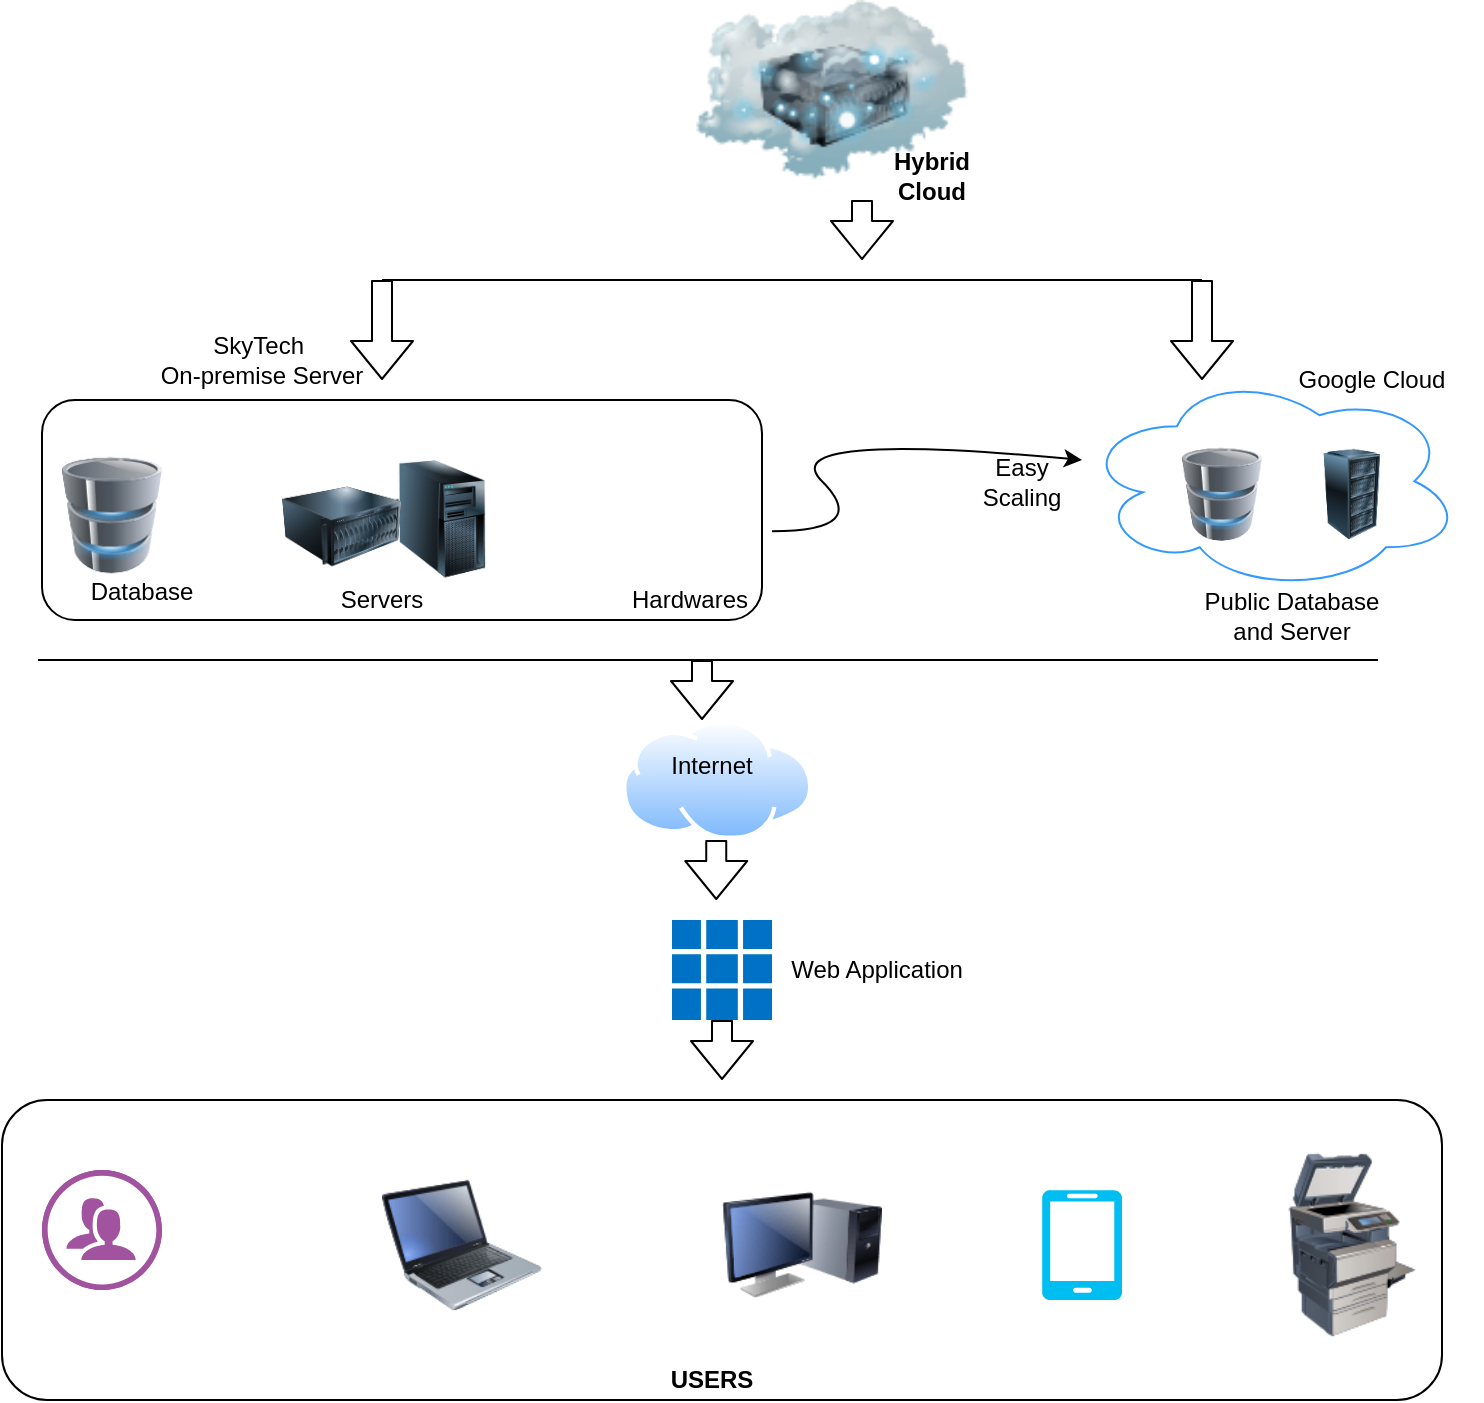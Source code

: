 <mxfile version="14.9.3" type="github">
  <diagram id="kS75LC0HYHwZPWsxQ0Zi" name="Page-1">
    <mxGraphModel dx="1112" dy="513" grid="1" gridSize="10" guides="1" tooltips="1" connect="1" arrows="1" fold="1" page="1" pageScale="1" pageWidth="827" pageHeight="1169" math="0" shadow="0">
      <root>
        <mxCell id="0" />
        <mxCell id="1" parent="0" />
        <mxCell id="0HlqgILHjbmQll7jfw30-7" value="" style="ellipse;shape=cloud;whiteSpace=wrap;html=1;strokeColor=#3399FF;" vertex="1" parent="1">
          <mxGeometry x="630" y="185.63" width="190" height="110" as="geometry" />
        </mxCell>
        <mxCell id="0HlqgILHjbmQll7jfw30-2" value="" style="rounded=1;whiteSpace=wrap;html=1;" vertex="1" parent="1">
          <mxGeometry x="110" y="200" width="360" height="110" as="geometry" />
        </mxCell>
        <mxCell id="D1UB6xD3hrkQLUXSYkU2-18" value="" style="rounded=1;whiteSpace=wrap;html=1;" parent="1" vertex="1">
          <mxGeometry x="90" y="550" width="720" height="150" as="geometry" />
        </mxCell>
        <mxCell id="D1UB6xD3hrkQLUXSYkU2-2" value="" style="image;html=1;image=img/lib/clip_art/networking/Cloud_Server_128x128.png" parent="1" vertex="1">
          <mxGeometry x="400" width="210" height="90" as="geometry" />
        </mxCell>
        <mxCell id="D1UB6xD3hrkQLUXSYkU2-3" value="" style="image;html=1;image=img/lib/clip_art/computers/Database_128x128.png" parent="1" vertex="1">
          <mxGeometry x="120" y="220" width="50" height="75" as="geometry" />
        </mxCell>
        <mxCell id="D1UB6xD3hrkQLUXSYkU2-4" value="" style="image;html=1;image=img/lib/clip_art/computers/Server_Tower_128x128.png" parent="1" vertex="1">
          <mxGeometry x="280" y="230" width="60" height="58.75" as="geometry" />
        </mxCell>
        <mxCell id="D1UB6xD3hrkQLUXSYkU2-5" value="" style="image;html=1;image=img/lib/clip_art/computers/Server_128x128.png" parent="1" vertex="1">
          <mxGeometry x="230" y="240" width="60" height="46.25" as="geometry" />
        </mxCell>
        <mxCell id="D1UB6xD3hrkQLUXSYkU2-6" value="" style="shape=image;html=1;verticalAlign=top;verticalLabelPosition=bottom;labelBackgroundColor=#ffffff;imageAspect=0;aspect=fixed;image=https://cdn1.iconfinder.com/data/icons/DarkGlass_Reworked/128x128/apps/redhat-system_tools.png" parent="1" vertex="1">
          <mxGeometry x="400" y="230.63" width="65" height="65" as="geometry" />
        </mxCell>
        <mxCell id="D1UB6xD3hrkQLUXSYkU2-8" value="" style="aspect=fixed;perimeter=ellipsePerimeter;html=1;align=center;shadow=0;dashed=0;spacingTop=3;image;image=img/lib/active_directory/internet_cloud.svg;" parent="1" vertex="1">
          <mxGeometry x="400" y="360" width="95.24" height="60" as="geometry" />
        </mxCell>
        <mxCell id="D1UB6xD3hrkQLUXSYkU2-10" value="" style="endArrow=none;html=1;" parent="1" edge="1">
          <mxGeometry width="50" height="50" relative="1" as="geometry">
            <mxPoint x="108" y="330" as="sourcePoint" />
            <mxPoint x="778" y="330" as="targetPoint" />
          </mxGeometry>
        </mxCell>
        <mxCell id="D1UB6xD3hrkQLUXSYkU2-11" value="" style="shape=flexArrow;endArrow=classic;html=1;" parent="1" edge="1">
          <mxGeometry width="50" height="50" relative="1" as="geometry">
            <mxPoint x="440" y="330" as="sourcePoint" />
            <mxPoint x="440" y="360" as="targetPoint" />
          </mxGeometry>
        </mxCell>
        <mxCell id="D1UB6xD3hrkQLUXSYkU2-12" value="" style="aspect=fixed;html=1;points=[];align=center;image;fontSize=12;image=img/lib/mscae/Client_Apps.svg;" parent="1" vertex="1">
          <mxGeometry x="425" y="460" width="50" height="50" as="geometry" />
        </mxCell>
        <mxCell id="D1UB6xD3hrkQLUXSYkU2-13" value="" style="verticalLabelPosition=bottom;html=1;fillColor=#A153A0;strokeColor=#ffffff;verticalAlign=top;align=center;points=[[0,0.5,0],[0.125,0.25,0],[0.25,0,0],[0.5,0,0],[0.75,0,0],[0.875,0.25,0],[1,0.5,0],[0.875,0.75,0],[0.75,1,0],[0.5,1,0],[0.125,0.75,0]];pointerEvents=1;shape=mxgraph.cisco_safe.compositeIcon;bgIcon=ellipse;resIcon=mxgraph.cisco_safe.design.users;" parent="1" vertex="1">
          <mxGeometry x="110" y="585" width="60" height="60" as="geometry" />
        </mxCell>
        <mxCell id="D1UB6xD3hrkQLUXSYkU2-14" value="" style="image;html=1;image=img/lib/clip_art/computers/Laptop_128x128.png" parent="1" vertex="1">
          <mxGeometry x="280" y="582.5" width="80" height="80" as="geometry" />
        </mxCell>
        <mxCell id="D1UB6xD3hrkQLUXSYkU2-15" value="" style="image;html=1;image=img/lib/clip_art/computers/Monitor_Tower_128x128.png" parent="1" vertex="1">
          <mxGeometry x="450" y="582.5" width="80" height="80" as="geometry" />
        </mxCell>
        <mxCell id="D1UB6xD3hrkQLUXSYkU2-16" value="" style="verticalLabelPosition=bottom;html=1;verticalAlign=top;align=center;strokeColor=none;fillColor=#00BEF2;shape=mxgraph.azure.mobile;pointerEvents=1;" parent="1" vertex="1">
          <mxGeometry x="610" y="595" width="40" height="55" as="geometry" />
        </mxCell>
        <mxCell id="D1UB6xD3hrkQLUXSYkU2-17" value="" style="image;html=1;image=img/lib/clip_art/computers/Printer_Commercial_128x128.png" parent="1" vertex="1">
          <mxGeometry x="720" y="576.25" width="90" height="92.5" as="geometry" />
        </mxCell>
        <mxCell id="D1UB6xD3hrkQLUXSYkU2-19" value="&lt;b&gt;USERS&lt;/b&gt;" style="text;html=1;strokeColor=none;fillColor=none;align=center;verticalAlign=middle;whiteSpace=wrap;rounded=0;" parent="1" vertex="1">
          <mxGeometry x="370" y="680" width="150" height="20" as="geometry" />
        </mxCell>
        <mxCell id="D1UB6xD3hrkQLUXSYkU2-20" value="" style="shape=flexArrow;endArrow=classic;html=1;" parent="1" edge="1">
          <mxGeometry width="50" height="50" relative="1" as="geometry">
            <mxPoint x="447.12" y="420" as="sourcePoint" />
            <mxPoint x="447.12" y="450" as="targetPoint" />
          </mxGeometry>
        </mxCell>
        <mxCell id="D1UB6xD3hrkQLUXSYkU2-22" value="" style="shape=flexArrow;endArrow=classic;html=1;" parent="1" edge="1">
          <mxGeometry width="50" height="50" relative="1" as="geometry">
            <mxPoint x="450.0" y="510" as="sourcePoint" />
            <mxPoint x="450.0" y="540" as="targetPoint" />
          </mxGeometry>
        </mxCell>
        <mxCell id="D1UB6xD3hrkQLUXSYkU2-23" value="Internet&lt;br&gt;&lt;br&gt;" style="text;html=1;strokeColor=none;fillColor=none;align=center;verticalAlign=middle;whiteSpace=wrap;rounded=0;" parent="1" vertex="1">
          <mxGeometry x="425" y="380" width="40" height="20" as="geometry" />
        </mxCell>
        <mxCell id="D1UB6xD3hrkQLUXSYkU2-24" value="Web Application&lt;br&gt;" style="text;html=1;strokeColor=none;fillColor=none;align=center;verticalAlign=middle;whiteSpace=wrap;rounded=0;" parent="1" vertex="1">
          <mxGeometry x="475" y="475" width="105" height="20" as="geometry" />
        </mxCell>
        <mxCell id="D1UB6xD3hrkQLUXSYkU2-26" value="Database" style="text;html=1;strokeColor=none;fillColor=none;align=center;verticalAlign=middle;whiteSpace=wrap;rounded=0;" parent="1" vertex="1">
          <mxGeometry x="140" y="286.25" width="40" height="20" as="geometry" />
        </mxCell>
        <mxCell id="D1UB6xD3hrkQLUXSYkU2-27" value="Servers&lt;br&gt;" style="text;html=1;strokeColor=none;fillColor=none;align=center;verticalAlign=middle;whiteSpace=wrap;rounded=0;" parent="1" vertex="1">
          <mxGeometry x="260" y="290" width="40" height="20" as="geometry" />
        </mxCell>
        <mxCell id="D1UB6xD3hrkQLUXSYkU2-28" value="Hardwares&lt;br&gt;" style="text;html=1;strokeColor=none;fillColor=none;align=center;verticalAlign=middle;whiteSpace=wrap;rounded=0;" parent="1" vertex="1">
          <mxGeometry x="414" y="290" width="40" height="20" as="geometry" />
        </mxCell>
        <mxCell id="D1UB6xD3hrkQLUXSYkU2-31" value="" style="endArrow=none;html=1;" parent="1" edge="1">
          <mxGeometry width="50" height="50" relative="1" as="geometry">
            <mxPoint x="280" y="140" as="sourcePoint" />
            <mxPoint x="690" y="140" as="targetPoint" />
            <Array as="points">
              <mxPoint x="560" y="140" />
            </Array>
          </mxGeometry>
        </mxCell>
        <mxCell id="D1UB6xD3hrkQLUXSYkU2-32" value="" style="shape=flexArrow;endArrow=classic;html=1;" parent="1" edge="1">
          <mxGeometry width="50" height="50" relative="1" as="geometry">
            <mxPoint x="520" y="100" as="sourcePoint" />
            <mxPoint x="520" y="130" as="targetPoint" />
          </mxGeometry>
        </mxCell>
        <mxCell id="D1UB6xD3hrkQLUXSYkU2-33" value="" style="shape=flexArrow;endArrow=classic;html=1;" parent="1" edge="1">
          <mxGeometry width="50" height="50" relative="1" as="geometry">
            <mxPoint x="280" y="140" as="sourcePoint" />
            <mxPoint x="280" y="190" as="targetPoint" />
          </mxGeometry>
        </mxCell>
        <mxCell id="D1UB6xD3hrkQLUXSYkU2-34" value="" style="shape=flexArrow;endArrow=classic;html=1;" parent="1" edge="1">
          <mxGeometry width="50" height="50" relative="1" as="geometry">
            <mxPoint x="690" y="140" as="sourcePoint" />
            <mxPoint x="690" y="190" as="targetPoint" />
          </mxGeometry>
        </mxCell>
        <mxCell id="D1UB6xD3hrkQLUXSYkU2-40" value="&lt;b&gt;Hybrid Cloud&lt;/b&gt;" style="text;html=1;strokeColor=none;fillColor=none;align=center;verticalAlign=middle;whiteSpace=wrap;rounded=0;" parent="1" vertex="1">
          <mxGeometry x="520" y="60" width="70" height="55" as="geometry" />
        </mxCell>
        <mxCell id="0HlqgILHjbmQll7jfw30-3" value="SkyTech&amp;nbsp;&lt;br&gt;On-premise Server&lt;br&gt;" style="text;html=1;strokeColor=none;fillColor=none;align=center;verticalAlign=middle;whiteSpace=wrap;rounded=0;" vertex="1" parent="1">
          <mxGeometry x="150" y="170" width="140" height="20" as="geometry" />
        </mxCell>
        <mxCell id="0HlqgILHjbmQll7jfw30-6" value="" style="image;html=1;image=img/lib/clip_art/computers/Server_Rack_128x128.png" vertex="1" parent="1">
          <mxGeometry x="740" y="224.42" width="50" height="45.42" as="geometry" />
        </mxCell>
        <mxCell id="0HlqgILHjbmQll7jfw30-9" value="" style="image;html=1;image=img/lib/clip_art/computers/Database_128x128.png" vertex="1" parent="1">
          <mxGeometry x="680" y="220" width="40" height="54.27" as="geometry" />
        </mxCell>
        <mxCell id="0HlqgILHjbmQll7jfw30-11" value="Public Database and Server&lt;br&gt;" style="text;html=1;strokeColor=none;fillColor=none;align=center;verticalAlign=middle;whiteSpace=wrap;rounded=0;" vertex="1" parent="1">
          <mxGeometry x="690" y="286.25" width="90" height="44.37" as="geometry" />
        </mxCell>
        <mxCell id="0HlqgILHjbmQll7jfw30-14" value="Google Cloud&lt;br&gt;" style="text;html=1;strokeColor=none;fillColor=none;align=center;verticalAlign=middle;whiteSpace=wrap;rounded=0;" vertex="1" parent="1">
          <mxGeometry x="720" y="180" width="110" height="20" as="geometry" />
        </mxCell>
        <mxCell id="0HlqgILHjbmQll7jfw30-15" value="" style="shape=image;html=1;verticalAlign=top;verticalLabelPosition=bottom;labelBackgroundColor=#ffffff;imageAspect=0;aspect=fixed;image=https://cdn1.iconfinder.com/data/icons/logos-brands-in-colors/544/Google__G__Logo-128.png;strokeColor=#3399FF;" vertex="1" parent="1">
          <mxGeometry x="720" y="230.63" width="30.63" height="30.63" as="geometry" />
        </mxCell>
        <mxCell id="0HlqgILHjbmQll7jfw30-16" value="" style="curved=1;endArrow=classic;html=1;" edge="1" parent="1">
          <mxGeometry width="50" height="50" relative="1" as="geometry">
            <mxPoint x="475" y="265.63" as="sourcePoint" />
            <mxPoint x="630" y="230" as="targetPoint" />
            <Array as="points">
              <mxPoint x="525" y="265.63" />
              <mxPoint x="475" y="215.63" />
            </Array>
          </mxGeometry>
        </mxCell>
        <mxCell id="0HlqgILHjbmQll7jfw30-18" value="Easy Scaling&lt;br&gt;" style="text;html=1;strokeColor=none;fillColor=none;align=center;verticalAlign=middle;whiteSpace=wrap;rounded=0;" vertex="1" parent="1">
          <mxGeometry x="580" y="230.63" width="40" height="20" as="geometry" />
        </mxCell>
      </root>
    </mxGraphModel>
  </diagram>
</mxfile>
